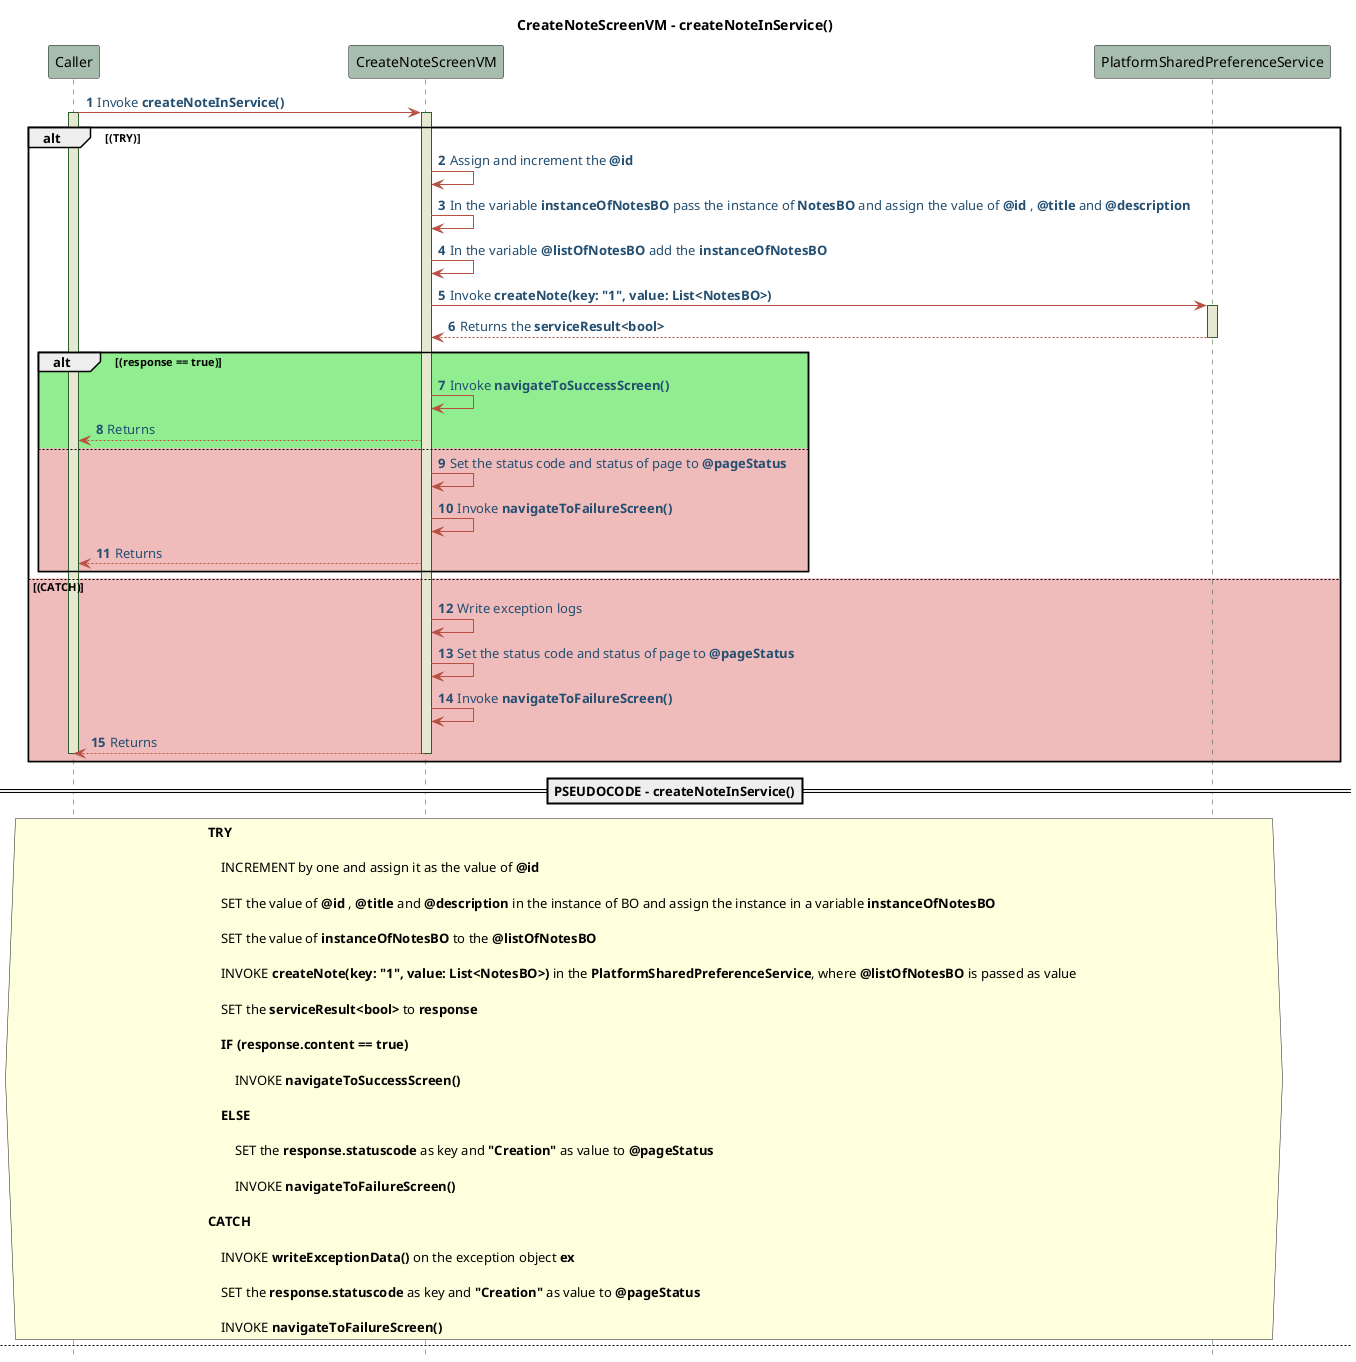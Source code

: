 @startuml CreateNoteScreenVM - Sequence - Pseudo
!define POSITIVERESPONSE 90EE90

!define NEGATIVEERESPONSE EFBBBB

!define NUETRALRESPONSE F2DC79

skinparam sequence{
    ParticipantBackgroundColor #A7BEAE

    LifeLineBackgroundColor #E7E8D1

    LifeLineBorderColor #2C5F2D

    ActorBackgroundColor #FC766AFF

    ActorBorderColor #FC766AFF

    ArrowColor #B85042

    ArrowFontColor #234E70

}


title CreateNoteScreenVM - createNoteInService()
autonumber 1
hide footbox
Caller -> CreateNoteScreenVM : Invoke **createNoteInService()**
activate Caller
activate CreateNoteScreenVM
alt  (TRY)
    CreateNoteScreenVM -> CreateNoteScreenVM : Assign and increment the **@id**
    CreateNoteScreenVM -> CreateNoteScreenVM : In the variable **instanceOfNotesBO** pass the instance of **NotesBO** and assign the value of **@id** , **@title** and **@description** 
    CreateNoteScreenVM -> CreateNoteScreenVM : In the variable **@listOfNotesBO** add the **instanceOfNotesBO**
    CreateNoteScreenVM -> PlatformSharedPreferenceService : Invoke **createNote(key: "1", value: List<NotesBO>)**
    activate PlatformSharedPreferenceService
    PlatformSharedPreferenceService --> CreateNoteScreenVM : Returns the **serviceResult<bool>**
    deactivate PlatformSharedPreferenceService 
    alt #POSITIVERESPONSE (response == true)
        CreateNoteScreenVM -> CreateNoteScreenVM : Invoke **navigateToSuccessScreen()**
        CreateNoteScreenVM --> Caller : Returns
    else #NEGATIVEERESPONSE
        CreateNoteScreenVM -> CreateNoteScreenVM : Set the status code and status of page to **@pageStatus** 
        CreateNoteScreenVM -> CreateNoteScreenVM :Invoke **navigateToFailureScreen()**
        CreateNoteScreenVM --> Caller : Returns 
    end
    deactivate PlatformSharedPreferenceService 

else #NEGATIVEERESPONSE (CATCH)
        CreateNoteScreenVM -> CreateNoteScreenVM : Write exception logs
        CreateNoteScreenVM -> CreateNoteScreenVM : Set the status code and status of page to **@pageStatus** 
        CreateNoteScreenVM -> CreateNoteScreenVM : Invoke **navigateToFailureScreen()** 
        CreateNoteScreenVM --> Caller : Returns 
    deactivate CreateNoteScreenVM
    deactivate Caller
end

==PSEUDOCODE - createNoteInService()==
hnote across 
    **TRY** 

        INCREMENT by one and assign it as the value of **@id**

        SET the value of **@id** , **@title** and **@description** in the instance of BO and assign the instance in a variable **instanceOfNotesBO**

        SET the value of **instanceOfNotesBO** to the **@listOfNotesBO**

        INVOKE **createNote(key: "1", value: List<NotesBO>)** in the **PlatformSharedPreferenceService**, where **@listOfNotesBO** is passed as value 

        SET the **serviceResult<bool>** to **response** 

        **IF (response.content == true)**

            INVOKE **navigateToSuccessScreen()**
        
        **ELSE** 

            SET the **response.statuscode** as key and **"Creation"** as value to **@pageStatus**

            INVOKE **navigateToFailureScreen()** 

    **CATCH** 

        INVOKE **writeExceptionData()** on the exception object **ex**

        SET the **response.statuscode** as key and **"Creation"** as value to **@pageStatus**

        INVOKE **navigateToFailureScreen()** 
end hnote

newpage CreateNoteScreenVM - navigateToSuccessScreen() 
autonumber 1
hide footbox 
Caller -> CreateNoteScreenVM : Invoke **navigateToSuccessScreen()** 
activate Caller 
activate CreateNoteScreenVM 
alt #POSITIVERESPONSE (TRY)
CreateNoteScreenVM -> CreateNoteScreenVM : Navigate to **NoteCreatedSuccessScreen**
CreateNoteScreenVM --> Caller : Returns 
else #NEGATIVEERESPONSE (CATCH)
CreateNoteScreenVM -> CreateNoteScreenVM : Write exception logs 
CreateNoteScreenVM --> Caller : Returns
deactivate CreateNoteScreenVM 
deactivate Caller
end


==PSEUDOCODE - navigateToSuccessScreen()== 
hnote across 
    **TRY**

        ADD the event **navigatorPush** to the **navigationStream** object along with **parameter (pageconfig: NoteCreatedSuccessScreen.pageconfig, data: @pageStatus)**
    
    **CATCH** 

        INVOKE **writeExceptionData()** on the exception object **ex**
end hnote 

newpage CreateNoteScreenVM - navigateToHomeScreen()
autonumber 1
hide footbox 
Caller -> CreateNoteScreenVM : Invoke **navigateToHomeScreen()**
activate Caller 
activate CreateNoteScreenVM 
alt #POSITIVERESPONSE (TRY)
CreateNoteScreenVM -> CreateNoteScreenVM : Navigate to **HomeScreen**
CreateNoteScreenVM --> Caller : Returns 
else #NEGATIVEERESPONSE (CATCH)
CreateNoteScreenVM -> CreateNoteScreenVM : Write exception logs 
CreateNoteScreenVM --> Caller : Returns
deactivate CreateNoteScreenVM 
deactivate Caller 
end

==PSEUDOCODE - navigateToHomeScreen()== 
hnote across 
    **TRY**
        
        ADD the event **navigatorPop** to the **navigationStream** object 
    
    **CATCH** 

        INVOKE **writeExceptionData()** on the exception object **ex**
end hnote 

newpage CreateNoteScreenVM - navigateToFailureScreen() 
autonumber 1
hide footbox 
Caller -> CreateNoteScreenVM : Invoke **navigateToFailureScreen()** 
activate Caller 
activate CreateNoteScreenVM 
alt #POSITIVERESPONSE (TRY)
CreateNoteScreenVM -> CreateNoteScreenVM : Navigate to **ProcessFailedScreen**
CreateNoteScreenVM --> Caller : Returns 
else #NEGATIVEERESPONSE (CATCH)
CreateNoteScreenVM -> CreateNoteScreenVM : Write exception logs 
CreateNoteScreenVM --> Caller : Returns
deactivate CreateNoteScreenVM 
deactivate Caller 
end 

==PSEUDOCODE - navigateToFailureScreen() == 
hnote across 
    **TRY**
        
        ADD the event **navigatorPush** to the **navigationStream** object along with the **parameter (pageconfig: ProcessFailedScreen., data: @pageStatus)**     
    
    **CATCH** 

        INVOKE **writeExceptionData()** on the exception object **ex**
end hnote 

newpage CreateNoteScreenVM - onChangeTitle()
autonumber 1
hide footbox
Caller -> CreateNoteScreenVM : Invoke **onChangeTitle(title : String)**
activate Caller
activate CreateNoteScreenVM
alt #POSITIVERESPONSE (TRY)
CreateNoteScreenVM -> CreateNoteScreenVM : Add the **title** to the **titleFieldController** stream
CreateNoteScreenVM -> CreateNoteScreenVM : Set the value got from **title** to **@title**
CreateNoteScreenVM --> Caller : Returns
else #NEGATIVEERESPONSE (CATCH)
CreateNoteScreenVM -> CreateNoteScreenVM : Write exception logs 
CreateNoteScreenVM --> Caller : Returns
deactivate CreateNoteScreenVM 
deactivate Caller
end

==PSEUDOCODE - onChangeTitle()==
hnote across
    **TRY**

        ADD the **title** from the parameter to the event of the stream **titleFieldController**

        SET the value of the parameter **title** to **@title**
    
    **CATCH** 

        INVOKE **writeExceptionData()** on the exception object **ex**
end hnote

newpage CreateNoteScreenVM - onChangeDescription()
autonumber 1
hide footbox
Caller -> CreateNoteScreenVM : Invoke **onChangeDescription(description : String)**
activate Caller
activate CreateNoteScreenVM
alt #POSITIVERESPONSE (TRY)
CreateNoteScreenVM -> CreateNoteScreenVM : Add the **description** to the **descriptionFieldController** stream
CreateNoteScreenVM -> CreateNoteScreenVM : Set the value got from description to **@description**
CreateNoteScreenVM --> Caller : Returns
else #NEGATIVEERESPONSE (CATCH)
CreateNoteScreenVM -> CreateNoteScreenVM : Write exception logs 
CreateNoteScreenVM --> Caller : Returns
deactivate CreateNoteScreenVM 
deactivate Caller
end 

==PSEUDOCODE - onChangeDescription()==
hnote across
    **TRY**

        ADD the **description** to the event of the stream **descriptionFieldController**

        SET the value of the parameter **description** to **@description**
    
    **CATCH** 

        INVOKE **writeExceptionData()** on the exception object **ex**
end hnote
